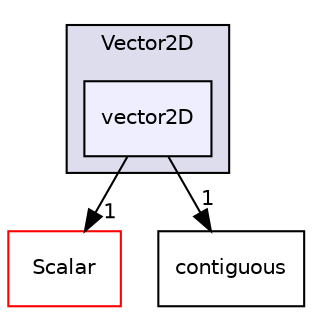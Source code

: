 digraph "src/OpenFOAM/primitives/Vector2D/vector2D" {
  bgcolor=transparent;
  compound=true
  node [ fontsize="10", fontname="Helvetica"];
  edge [ labelfontsize="10", labelfontname="Helvetica"];
  subgraph clusterdir_974ac155d7c04ce7d59446545c00b04b {
    graph [ bgcolor="#ddddee", pencolor="black", label="Vector2D" fontname="Helvetica", fontsize="10", URL="dir_974ac155d7c04ce7d59446545c00b04b.html"]
  dir_82906902f48d19eeac14b65205311009 [shape=box, label="vector2D", style="filled", fillcolor="#eeeeff", pencolor="black", URL="dir_82906902f48d19eeac14b65205311009.html"];
  }
  dir_b4f4914e791ff496381862f16be45bae [shape=box label="Scalar" color="red" URL="dir_b4f4914e791ff496381862f16be45bae.html"];
  dir_1b29830830533868fb04f0e807b2ad78 [shape=box label="contiguous" URL="dir_1b29830830533868fb04f0e807b2ad78.html"];
  dir_82906902f48d19eeac14b65205311009->dir_b4f4914e791ff496381862f16be45bae [headlabel="1", labeldistance=1.5 headhref="dir_002410_002368.html"];
  dir_82906902f48d19eeac14b65205311009->dir_1b29830830533868fb04f0e807b2ad78 [headlabel="1", labeldistance=1.5 headhref="dir_002410_002322.html"];
}
